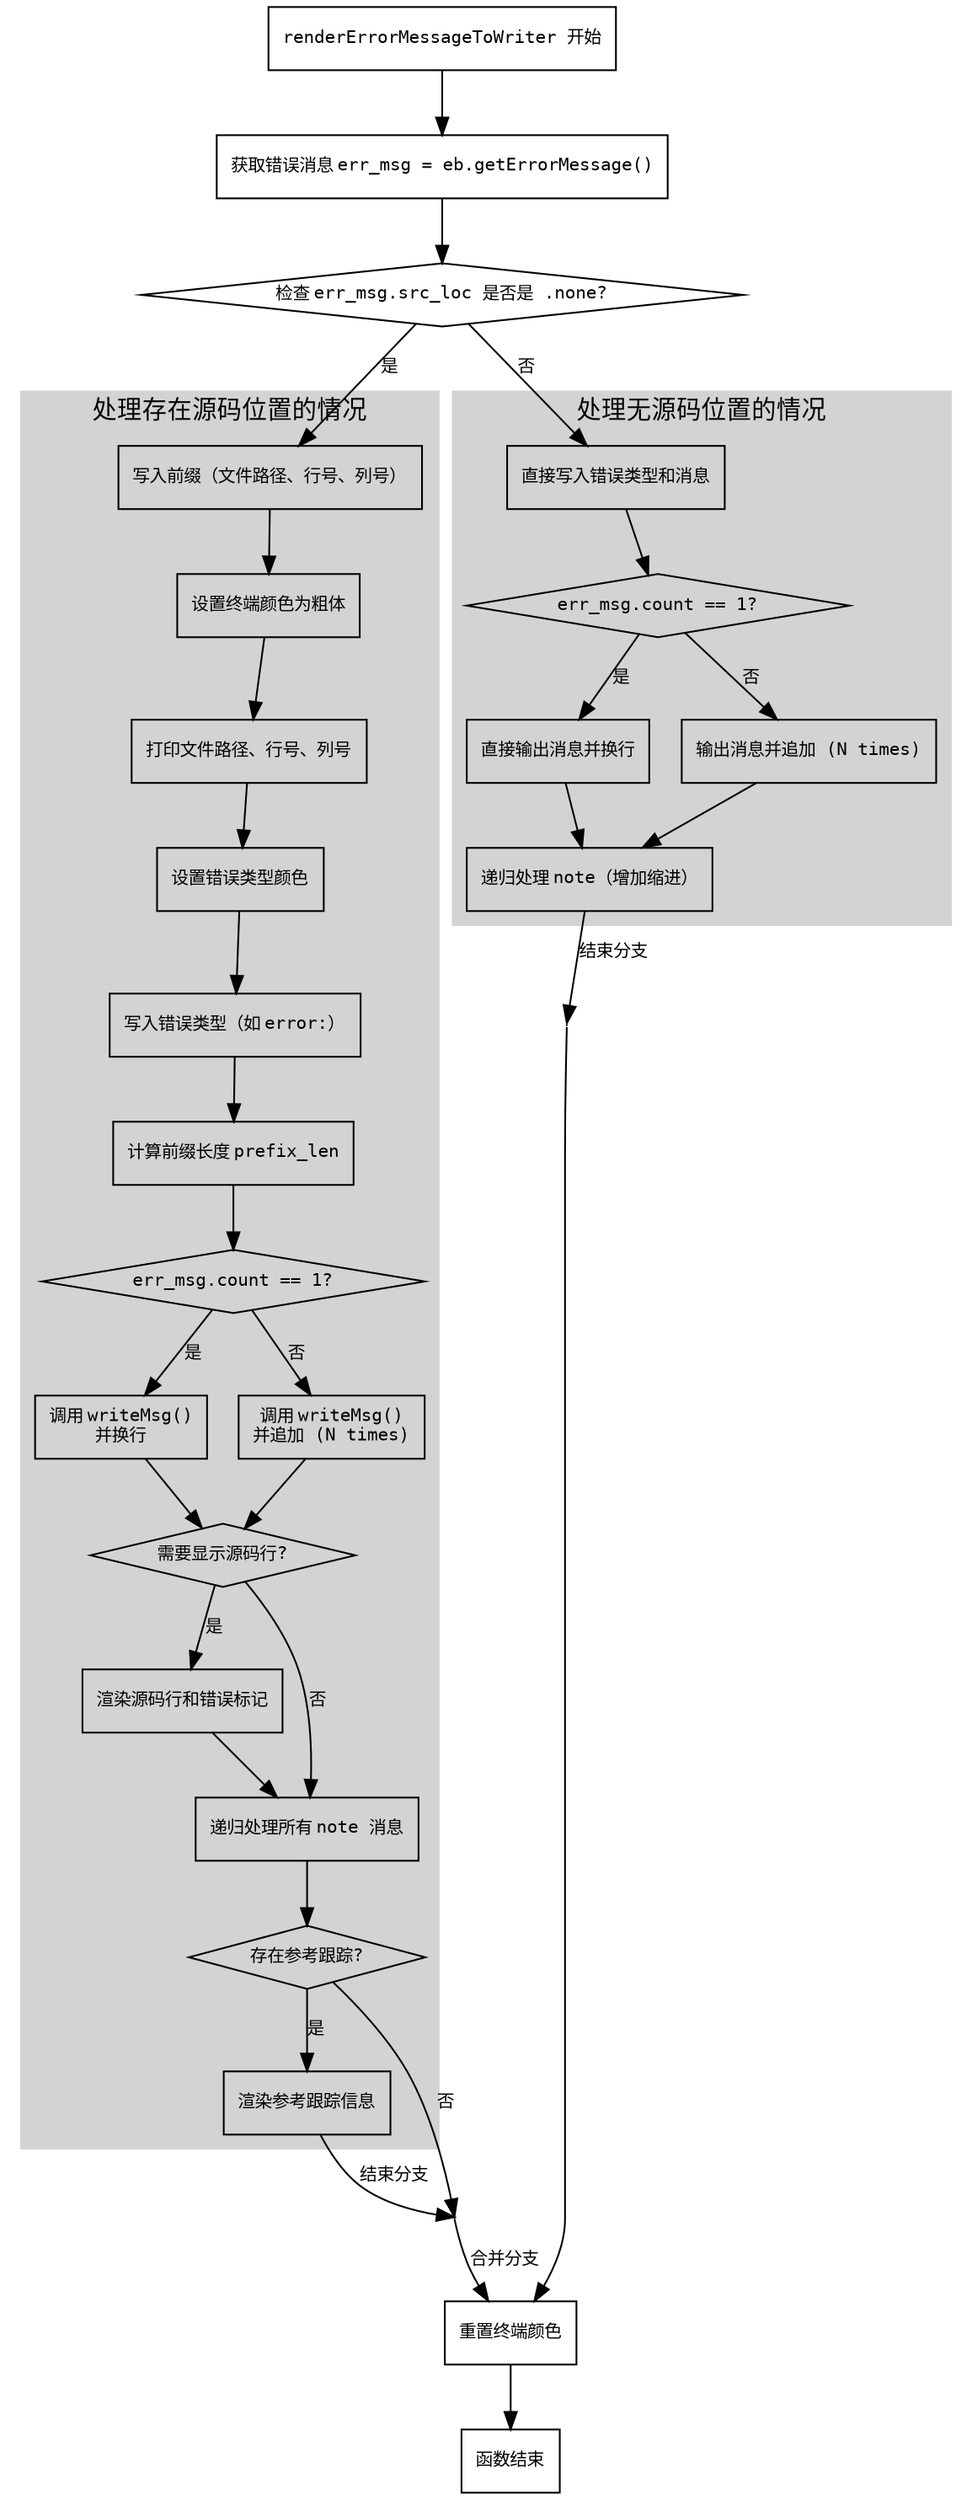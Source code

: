 
digraph flowchart {
    node [shape=rectangle, fontname="Courier", fontsize=10];
    edge [fontname="Courier", fontsize=10];

    start [label="renderErrorMessageToWriter 开始"];
    get_err_msg [label="获取错误消息 err_msg = eb.getErrorMessage()"];
    check_src_loc [label="检查 err_msg.src_loc 是否是 .none?", shape=diamond];

    // 分支: src_loc != .none
    subgraph cluster_src_loc_exists {
        label="处理存在源码位置的情况";
        style=filled;
        color=lightgrey;

        write_prefix [label="写入前缀（文件路径、行号、列号）"];
        set_color_bold [label="设置终端颜色为粗体"];
        print_location [label="打印文件路径、行号、列号"];
        set_color_kind [label="设置错误类型颜色"];
        write_kind [label="写入错误类型（如 error:）"];
        calc_prefix_len [label="计算前缀长度 prefix_len"];
        check_msg_count [label="err_msg.count == 1?", shape=diamond];
        single_msg [label="调用 writeMsg()\n并换行"];
        multi_msg [label="调用 writeMsg()\n并追加 (N times)"];
        check_source_line [label="需要显示源码行?", shape=diamond];
        render_source_line [label="渲染源码行和错误标记"];
        process_notes [label="递归处理所有 note 消息"];
        check_ref_trace [label="存在参考跟踪?", shape=diamond];
        render_ref_trace [label="渲染参考跟踪信息"];
    }

    // 分支: src_loc == .none
    subgraph cluster_no_src_loc {
        label="处理无源码位置的情况";
        style=filled;
        color=lightgrey;

        write_kind_only [label="直接写入错误类型和消息"];
        check_msg_count_2 [label="err_msg.count == 1?", shape=diamond];
        single_msg_2 [label="直接输出消息并换行"];
        multi_msg_2 [label="输出消息并追加 (N times)"];
        process_notes_indent [label="递归处理 note（增加缩进）"];
    }

    // 连接主流程
    start -> get_err_msg;
    get_err_msg -> check_src_loc;

    // 分支 1: src_loc != .none
    check_src_loc -> write_prefix [label="是"];
    write_prefix -> set_color_bold;
    set_color_bold -> print_location;
    print_location -> set_color_kind;
    set_color_kind -> write_kind;
    write_kind -> calc_prefix_len;
    calc_prefix_len -> check_msg_count;

    check_msg_count -> single_msg [label="是"];
    check_msg_count -> multi_msg [label="否"];
    single_msg -> check_source_line;
    multi_msg -> check_source_line;

    check_source_line -> render_source_line [label="是"];
    render_source_line -> process_notes;
    check_source_line -> process_notes [label="否"];

    process_notes -> check_ref_trace;
    check_ref_trace -> render_ref_trace [label="是"];
    render_ref_trace -> end_group1 [label="结束分支"];
    check_ref_trace -> end_group1 [label="否"];

    // 分支 2: src_loc == .none
    check_src_loc -> write_kind_only [label="否"];
    write_kind_only -> check_msg_count_2;

    check_msg_count_2 -> single_msg_2 [label="是"];
    check_msg_count_2 -> multi_msg_2 [label="否"];
    single_msg_2 -> process_notes_indent;
    multi_msg_2 -> process_notes_indent;

    // 公共结束节点
    end_group1 [label="", shape=point, width=0];
    process_notes_indent -> end_group2 [label="结束分支"];
    end_group2 [label="", shape=point, width=0];
    end_group1 -> final_reset [label="合并分支"];
    end_group2 -> final_reset;

    final_reset [label="重置终端颜色"];
    final_reset -> end;

    end [label="函数结束"];
}
